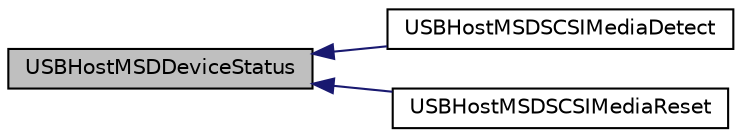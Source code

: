 digraph "USBHostMSDDeviceStatus"
{
  edge [fontname="Helvetica",fontsize="10",labelfontname="Helvetica",labelfontsize="10"];
  node [fontname="Helvetica",fontsize="10",shape=record];
  rankdir="LR";
  Node1 [label="USBHostMSDDeviceStatus",height=0.2,width=0.4,color="black", fillcolor="grey75", style="filled", fontcolor="black"];
  Node1 -> Node2 [dir="back",color="midnightblue",fontsize="10",style="solid"];
  Node2 [label="USBHostMSDSCSIMediaDetect",height=0.2,width=0.4,color="black", fillcolor="white", style="filled",URL="$usb__host__msd__scsi_8c.html#aba0e5e79257f234b0cde87be05d25d28"];
  Node1 -> Node3 [dir="back",color="midnightblue",fontsize="10",style="solid"];
  Node3 [label="USBHostMSDSCSIMediaReset",height=0.2,width=0.4,color="black", fillcolor="white", style="filled",URL="$usb__host__msd__scsi_8c.html#accbed29f0f0ddcc1fc0a8af39f8c1fc3"];
}
